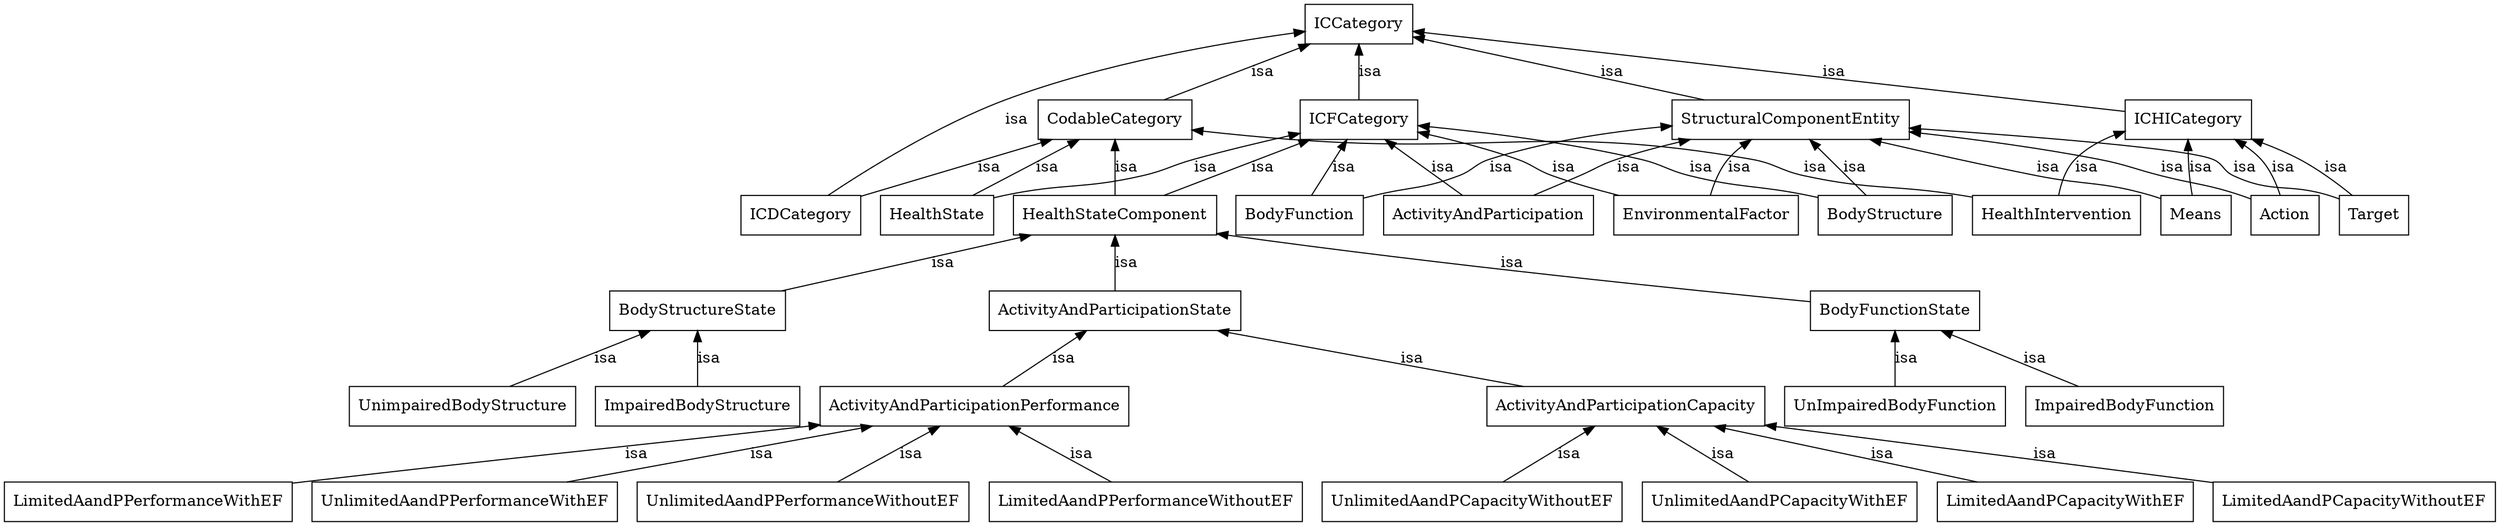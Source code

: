 digraph "whofic-harmonized-cm" {
	node [label="\N"];
	graph [bb="0,0,1870,476"];
	"http://who.int/whofic/ICDCategory" [label=ICDCategory, shape=box, color="0.0,0.0,0.0", fontcolor="0.0,0.0,0.0", pos="598,282", width="1.25", height="0.50"];
	"http://who.int/whofic/CodableCategory" [label=CodableCategory, shape=box, color="0.0,0.0,0.0", fontcolor="0.0,0.0,0.0", pos="832,370", width="1.58", height="0.50"];
	"http://who.int/whofic/ICCategory" [label=ICCategory, shape=box, color="0.0,0.0,0.0", fontcolor="0.0,0.0,0.0", pos="1030,458", width="1.11", height="0.50"];
	"http://who.int/whofic/UnimpairedBodyStructure" [label=UnimpairedBodyStructure, shape=box, color="0.0,0.0,0.0", fontcolor="0.0,0.0,0.0", pos="346,106", width="2.28", height="0.50"];
	"http://who.int/whofic/BodyStructureState" [label=BodyStructureState, shape=box, color="0.0,0.0,0.0", fontcolor="0.0,0.0,0.0", pos="520,194", width="1.75", height="0.50"];
	"http://who.int/whofic/HealthStateComponent" [label=HealthStateComponent, shape=box, color="0.0,0.0,0.0", fontcolor="0.0,0.0,0.0", pos="832,282", width="2.03", height="0.50"];
	"http://who.int/whofic/ICFCategory" [label=ICFCategory, shape=box, color="0.0,0.0,0.0", fontcolor="0.0,0.0,0.0", pos="1030,370", width="1.22", height="0.50"];
	"http://who.int/whofic/ICHICategory" [label=ICHICategory, shape=box, color="0.0,0.0,0.0", fontcolor="0.0,0.0,0.0", pos="1644,370", width="1.33", height="0.50"];
	"http://who.int/whofic/LimitedAandPPerformanceWithEF" [label=LimitedAandPPerformanceWithEF, shape=box, color="0.0,0.0,0.0", fontcolor="0.0,0.0,0.0", pos="107,18", width="2.97", height="0.50"];
	"http://who.int/whofic/ActivityAndParticipationPerformance" [label=ActivityAndParticipationPerformance, shape=box, color="0.0,0.0,0.0", fontcolor="0.0,0.0,0.0", pos="726,106", width="3.17", height="0.50"];
	"http://who.int/whofic/UnlimitedAandPCapacityWithoutEF" [label=UnlimitedAandPCapacityWithoutEF, shape=box, color="0.0,0.0,0.0", fontcolor="0.0,0.0,0.0", pos="1099,18", width="3.08", height="0.50"];
	"http://who.int/whofic/ActivityAndParticipationCapacity" [label=ActivityAndParticipationCapacity, shape=box, color="0.0,0.0,0.0", fontcolor="0.0,0.0,0.0", pos="1214,106", width="2.86", height="0.50"];
	"http://who.int/whofic/BodyStructure" [label=BodyStructure, shape=box, color="0.0,0.0,0.0", fontcolor="0.0,0.0,0.0", pos="1414,282", width="1.36", height="0.50"];
	"http://who.int/whofic/StructuralComponentEntity" [label=StructuralComponentEntity, shape=box, color="0.0,0.0,0.0", fontcolor="0.0,0.0,0.0", pos="1360,370", width="2.36", height="0.50"];
	"http://who.int/whofic/ActivityAndParticipationState" [label=ActivityAndParticipationState, shape=box, color="0.0,0.0,0.0", fontcolor="0.0,0.0,0.0", pos="832,194", width="2.58", height="0.50"];
	"http://who.int/whofic/EnvironmentalFactor" [label=EnvironmentalFactor, shape=box, color="0.0,0.0,0.0", fontcolor="0.0,0.0,0.0", pos="1280,282", width="1.86", height="0.50"];
	"http://who.int/whofic/UnlimitedAandPCapacityWithEF" [label=UnlimitedAandPCapacityWithEF, shape=box, color="0.0,0.0,0.0", fontcolor="0.0,0.0,0.0", pos="1330,18", width="2.83", height="0.50"];
	"http://who.int/whofic/UnImpairedBodyFunction" [label=UnImpairedBodyFunction, shape=box, color="0.0,0.0,0.0", fontcolor="0.0,0.0,0.0", pos="1417,106", width="2.28", height="0.50"];
	"http://who.int/whofic/BodyFunctionState" [label=BodyFunctionState, shape=box, color="0.0,0.0,0.0", fontcolor="0.0,0.0,0.0", pos="1417,194", width="1.72", height="0.50"];
	"http://who.int/whofic/UnlimitedAandPPerformanceWithEF" [label=UnlimitedAandPPerformanceWithEF, shape=box, color="0.0,0.0,0.0", fontcolor="0.0,0.0,0.0", pos="345,18", width="3.14", height="0.50"];
	"http://who.int/whofic/Target" [label=Target, shape=box, color="0.0,0.0,0.0", fontcolor="0.0,0.0,0.0", pos="1792,282", width="0.75", height="0.50"];
	"http://who.int/whofic/UnlimitedAandPPerformanceWithoutEF" [label=UnlimitedAandPPerformanceWithoutEF, shape=box, color="0.0,0.0,0.0", fontcolor="0.0,0.0,0.0", pos="598,18", width="3.39", height="0.50"];
	"http://who.int/whofic/BodyFunction" [label=BodyFunction, shape=box, color="0.0,0.0,0.0", fontcolor="0.0,0.0,0.0", pos="971,282", width="1.33", height="0.50"];
	"http://who.int/whofic/HealthState" [label=HealthState, shape=box, color="0.0,0.0,0.0", fontcolor="0.0,0.0,0.0", pos="701,282", width="1.11", height="0.50"];
	"http://who.int/whofic/HealthIntervention" [label=HealthIntervention, shape=box, color="0.0,0.0,0.0", fontcolor="0.0,0.0,0.0", pos="1542,282", width="1.69", height="0.50"];
	"http://who.int/whofic/LimitedAandPCapacityWithEF" [label=LimitedAandPCapacityWithEF, shape=box, color="0.0,0.0,0.0", fontcolor="0.0,0.0,0.0", pos="1546,18", width="2.67", height="0.50"];
	"http://who.int/whofic/ImpairedBodyFunction" [label=ImpairedBodyFunction, shape=box, color="0.0,0.0,0.0", fontcolor="0.0,0.0,0.0", pos="1590,106", width="2.03", height="0.50"];
	"http://who.int/whofic/Means" [label=Means, shape=box, color="0.0,0.0,0.0", fontcolor="0.0,0.0,0.0", pos="1648,282", width="0.75", height="0.50"];
	"http://who.int/whofic/LimitedAandPCapacityWithoutEF" [label=LimitedAandPCapacityWithoutEF, shape=box, color="0.0,0.0,0.0", fontcolor="0.0,0.0,0.0", pos="1765,18", width="2.92", height="0.50"];
	"http://who.int/whofic/ActivityAndParticipation" [label=ActivityAndParticipation, shape=box, color="0.0,0.0,0.0", fontcolor="0.0,0.0,0.0", pos="1116,282", width="2.19", height="0.50"];
	"http://who.int/whofic/Action" [label=Action, shape=box, color="0.0,0.0,0.0", fontcolor="0.0,0.0,0.0", pos="1720,282", width="0.75", height="0.50"];
	"http://who.int/whofic/LimitedAandPPerformanceWithoutEF" [label=LimitedAandPPerformanceWithoutEF, shape=box, color="0.0,0.0,0.0", fontcolor="0.0,0.0,0.0", pos="854,18", width="3.22", height="0.50"];
	"http://who.int/whofic/ImpairedBodyStructure" [label=ImpairedBodyStructure, shape=box, color="0.0,0.0,0.0", fontcolor="0.0,0.0,0.0", pos="520,106", width="2.06", height="0.50"];
	"http://who.int/whofic/CodableCategory" -> "http://who.int/whofic/ICDCategory" [dir=back, label=isa, color="0.0,0.0,0.0", fontcolor="0.0,0.0,0.0", pos="s,784,352 775,348 734,333 681,313 643,299", lp="745,326"];
	"http://who.int/whofic/ICCategory" -> "http://who.int/whofic/ICDCategory" [dir=back, label=isa, color="0.0,0.0,0.0", fontcolor="0.0,0.0,0.0", pos="s,990,452 980,451 923,442 827,422 751,388 700,364 648,324 619,300", lp="765,370"];
	"http://who.int/whofic/BodyStructureState" -> "http://who.int/whofic/UnimpairedBodyStructure" [dir=back, label=isa, color="0.0,0.0,0.0", fontcolor="0.0,0.0,0.0", pos="s,484,176 475,171 446,157 409,138 382,124", lp="458,150"];
	"http://who.int/whofic/ICFCategory" -> "http://who.int/whofic/HealthStateComponent" [dir=back, label=isa, color="0.0,0.0,0.0", fontcolor="0.0,0.0,0.0", pos="s,995,352 986,348 966,338 944,327 923,318 910,312 895,306 881,300", lp="971,326"];
	"http://who.int/whofic/CodableCategory" -> "http://who.int/whofic/HealthStateComponent" [dir=back, label=isa, color="0.0,0.0,0.0", fontcolor="0.0,0.0,0.0", pos="s,832,352 832,342 832,328 832,312 832,300", lp="840,326"];
	"http://who.int/whofic/ICCategory" -> "http://who.int/whofic/ICHICategory" [dir=back, label=isa, color="0.0,0.0,0.0", fontcolor="0.0,0.0,0.0", pos="s,1070,452 1080,451 1196,435 1481,394 1596,377", lp="1379,414"];
	"http://who.int/whofic/ActivityAndParticipationPerformance" -> "http://who.int/whofic/LimitedAandPPerformanceWithEF" [dir=back, label=isa, color="0.0,0.0,0.0", fontcolor="0.0,0.0,0.0", pos="s,612,89 602,88 433,64 389,60 223,36 220,36 217,35 214,35", lp="495,62"];
	"http://who.int/whofic/ActivityAndParticipationCapacity" -> "http://who.int/whofic/UnlimitedAandPCapacityWithoutEF" [dir=back, label=isa, color="0.0,0.0,0.0", fontcolor="0.0,0.0,0.0", pos="s,1190,88 1182,82 1164,67 1140,49 1123,36", lp="1172,62"];
	"http://who.int/whofic/StructuralComponentEntity" -> "http://who.int/whofic/BodyStructure" [dir=back, label=isa, color="0.0,0.0,0.0", fontcolor="0.0,0.0,0.0", pos="s,1371,352 1376,343 1385,329 1396,312 1403,300", lp="1396,326"];
	"http://who.int/whofic/ICFCategory" -> "http://who.int/whofic/BodyStructure" [dir=back, label=isa, color="0.0,0.0,0.0", fontcolor="0.0,0.0,0.0", pos="s,1074,368 1084,367 1132,363 1202,354 1261,334 1274,329 1276,323 1290,318 1318,306 1326,308 1356,300 1359,299 1362,298 1365,297", lp="1297,326"];
	"http://who.int/whofic/ActivityAndParticipationState" -> "http://who.int/whofic/ActivityAndParticipationPerformance" [dir=back, label=isa, color="0.0,0.0,0.0", fontcolor="0.0,0.0,0.0", pos="s,810,176 802,169 785,155 763,137 748,124", lp="798,150"];
	"http://who.int/whofic/ICFCategory" -> "http://who.int/whofic/EnvironmentalFactor" [dir=back, label=isa, color="0.0,0.0,0.0", fontcolor="0.0,0.0,0.0", pos="s,1074,362 1084,360 1111,354 1145,346 1174,334 1186,328 1188,324 1201,318 1213,312 1226,306 1238,300", lp="1208,326"];
	"http://who.int/whofic/StructuralComponentEntity" -> "http://who.int/whofic/EnvironmentalFactor" [dir=back, label=isa, color="0.0,0.0,0.0", fontcolor="0.0,0.0,0.0", pos="s,1341,352 1334,345 1330,341 1326,338 1323,334 1313,323 1302,310 1294,300", lp="1330,326"];
	"http://who.int/whofic/ActivityAndParticipationCapacity" -> "http://who.int/whofic/UnlimitedAandPCapacityWithEF" [dir=back, label=isa, color="0.0,0.0,0.0", fontcolor="0.0,0.0,0.0", pos="s,1238,88 1246,82 1265,67 1289,49 1306,36", lp="1285,62"];
	"http://who.int/whofic/BodyFunctionState" -> "http://who.int/whofic/UnImpairedBodyFunction" [dir=back, label=isa, color="0.0,0.0,0.0", fontcolor="0.0,0.0,0.0", pos="s,1417,176 1417,166 1417,152 1417,136 1417,124", lp="1424,150"];
	"http://who.int/whofic/ICCategory" -> "http://who.int/whofic/ICFCategory" [dir=back, label=isa, color="0.0,0.0,0.0", fontcolor="0.0,0.0,0.0", pos="s,1030,440 1030,430 1030,416 1030,400 1030,388", lp="1038,414"];
	"http://who.int/whofic/ICCategory" -> "http://who.int/whofic/StructuralComponentEntity" [dir=back, label=isa, color="0.0,0.0,0.0", fontcolor="0.0,0.0,0.0", pos="s,1070,447 1080,444 1136,430 1229,405 1292,388", lp="1221,414"];
	"http://who.int/whofic/ICCategory" -> "http://who.int/whofic/CodableCategory" [dir=back, label=isa, color="0.0,0.0,0.0", fontcolor="0.0,0.0,0.0", pos="s,990,440 980,436 947,421 904,402 873,388", lp="958,414"];
	"http://who.int/whofic/HealthStateComponent" -> "http://who.int/whofic/ActivityAndParticipationState" [dir=back, label=isa, color="0.0,0.0,0.0", fontcolor="0.0,0.0,0.0", pos="s,832,264 832,254 832,240 832,224 832,212", lp="840,238"];
	"http://who.int/whofic/ActivityAndParticipationPerformance" -> "http://who.int/whofic/UnlimitedAandPPerformanceWithEF" [dir=back, label=isa, color="0.0,0.0,0.0", fontcolor="0.0,0.0,0.0", pos="s,648,88 638,86 574,71 486,50 423,36", lp="579,62"];
	"http://who.int/whofic/StructuralComponentEntity" -> "http://who.int/whofic/Target" [dir=back, label=isa, color="0.0,0.0,0.0", fontcolor="0.0,0.0,0.0", pos="s,1445,366 1455,365 1529,360 1625,350 1660,334 1669,329 1667,322 1677,318 1708,301 1722,312 1756,300 1759,299 1762,297 1765,296", lp="1684,326"];
	"http://who.int/whofic/ICHICategory" -> "http://who.int/whofic/Target" [dir=back, label=isa, color="0.0,0.0,0.0", fontcolor="0.0,0.0,0.0", pos="s,1688,352 1697,348 1706,344 1716,339 1724,334 1740,324 1758,311 1771,300", lp="1749,326"];
	"http://who.int/whofic/ActivityAndParticipationPerformance" -> "http://who.int/whofic/UnlimitedAandPPerformanceWithoutEF" [dir=back, label=isa, color="0.0,0.0,0.0", fontcolor="0.0,0.0,0.0", pos="s,700,88 692,82 671,68 644,49 625,36", lp="683,62"];
	"http://who.int/whofic/ICFCategory" -> "http://who.int/whofic/BodyFunction" [dir=back, label=isa, color="0.0,0.0,0.0", fontcolor="0.0,0.0,0.0", pos="s,1018,352 1012,344 1002,330 991,312 983,300", lp="1015,326"];
	"http://who.int/whofic/StructuralComponentEntity" -> "http://who.int/whofic/BodyFunction" [dir=back, label=isa, color="0.0,0.0,0.0", fontcolor="0.0,0.0,0.0", pos="s,1275,358 1265,356 1228,350 1187,342 1150,334 1125,328 1120,324 1096,318 1065,309 1058,308 1028,300 1025,299 1022,298 1019,297", lp="1166,326"];
	"http://who.int/whofic/CodableCategory" -> "http://who.int/whofic/HealthState" [dir=back, label=isa, color="0.0,0.0,0.0", fontcolor="0.0,0.0,0.0", pos="s,805,352 797,346 775,332 748,313 728,300", lp="787,326"];
	"http://who.int/whofic/ICFCategory" -> "http://who.int/whofic/HealthState" [dir=back, label=isa, color="0.0,0.0,0.0", fontcolor="0.0,0.0,0.0", pos="s,986,357 976,354 954,349 927,341 904,334 881,327 875,323 851,318 807,307 795,311 750,300 747,299 744,298 741,297", lp="921,326"];
	"http://who.int/whofic/CodableCategory" -> "http://who.int/whofic/HealthIntervention" [dir=back, label=isa, color="0.0,0.0,0.0", fontcolor="0.0,0.0,0.0", pos="s,889,362 899,361 924,357 952,354 977,352 1057,345 1261,359 1338,334 1350,329 1350,322 1362,318 1408,299 1423,310 1472,300 1475,\
299 1478,299 1481,298", lp="1369,326"];
	"http://who.int/whofic/ICHICategory" -> "http://who.int/whofic/HealthIntervention" [dir=back, label=isa, color="0.0,0.0,0.0", fontcolor="0.0,0.0,0.0", pos="s,1596,356 1587,351 1578,346 1570,341 1563,334 1554,325 1548,311 1545,300", lp="1570,326"];
	"http://who.int/whofic/ActivityAndParticipationCapacity" -> "http://who.int/whofic/LimitedAandPCapacityWithEF" [dir=back, label=isa, color="0.0,0.0,0.0", fontcolor="0.0,0.0,0.0", pos="s,1282,88 1292,85 1348,71 1424,50 1478,36", lp="1406,62"];
	"http://who.int/whofic/BodyFunctionState" -> "http://who.int/whofic/ImpairedBodyFunction" [dir=back, label=isa, color="0.0,0.0,0.0", fontcolor="0.0,0.0,0.0", pos="s,1452,176 1461,171 1490,157 1527,138 1554,124", lp="1520,150"];
	"http://who.int/whofic/HealthStateComponent" -> "http://who.int/whofic/BodyFunctionState" [dir=back, label=isa, color="0.0,0.0,0.0", fontcolor="0.0,0.0,0.0", pos="s,905,266 915,264 1080,235 1261,212 1355,201", lp="1127,238"];
	"http://who.int/whofic/StructuralComponentEntity" -> "http://who.int/whofic/Means" [dir=back, label=isa, color="0.0,0.0,0.0", fontcolor="0.0,0.0,0.0", pos="s,1416,352 1426,349 1457,339 1497,327 1533,318 1567,308 1578,312 1612,300 1615,299 1618,297 1621,296", lp="1540,326"];
	"http://who.int/whofic/ICHICategory" -> "http://who.int/whofic/Means" [dir=back, label=isa, color="0.0,0.0,0.0", fontcolor="0.0,0.0,0.0", pos="s,1644,352 1644,342 1644,334 1644,326 1645,318 1645,312 1645,306 1646,300", lp="1652,326"];
	"http://who.int/whofic/ActivityAndParticipationCapacity" -> "http://who.int/whofic/LimitedAandPCapacityWithoutEF" [dir=back, label=isa, color="0.0,0.0,0.0", fontcolor="0.0,0.0,0.0", pos="s,1317,89 1327,87 1447,68 1573,49 1660,34", lp="1536,62"];
	"http://who.int/whofic/StructuralComponentEntity" -> "http://who.int/whofic/ActivityAndParticipation" [dir=back, label=isa, color="0.0,0.0,0.0", fontcolor="0.0,0.0,0.0", pos="s,1293,352 1283,349 1271,345 1258,340 1246,334 1233,328 1232,323 1220,318 1206,311 1190,305 1175,300", lp="1257,326"];
	"http://who.int/whofic/ICFCategory" -> "http://who.int/whofic/ActivityAndParticipation" [dir=back, label=isa, color="0.0,0.0,0.0", fontcolor="0.0,0.0,0.0", pos="s,1048,352 1055,345 1069,330 1085,313 1098,300", lp="1084,326"];
	"http://who.int/whofic/StructuralComponentEntity" -> "http://who.int/whofic/Action" [dir=back, label=isa, color="0.0,0.0,0.0", fontcolor="0.0,0.0,0.0", pos="s,1445,359 1455,357 1493,352 1538,344 1578,334 1598,328 1603,324 1624,318 1650,309 1658,310 1684,300 1687,299 1690,297 1693,296", lp="1631,326"];
	"http://who.int/whofic/ICHICategory" -> "http://who.int/whofic/Action" [dir=back, label=isa, color="0.0,0.0,0.0", fontcolor="0.0,0.0,0.0", pos="s,1677,352 1685,346 1690,343 1694,338 1698,334 1706,324 1712,311 1715,300", lp="1712,326"];
	"http://who.int/whofic/ActivityAndParticipationPerformance" -> "http://who.int/whofic/LimitedAandPPerformanceWithoutEF" [dir=back, label=isa, color="0.0,0.0,0.0", fontcolor="0.0,0.0,0.0", pos="s,752,88 760,82 781,68 808,49 827,36", lp="807,62"];
	"http://who.int/whofic/HealthStateComponent" -> "http://who.int/whofic/BodyStructureState" [dir=back, label=isa, color="0.0,0.0,0.0", fontcolor="0.0,0.0,0.0", pos="s,768,264 758,261 705,246 634,226 583,212", lp="713,238"];
	"http://who.int/whofic/ActivityAndParticipationState" -> "http://who.int/whofic/ActivityAndParticipationCapacity" [dir=back, label=isa, color="0.0,0.0,0.0", fontcolor="0.0,0.0,0.0", pos="s,910,176 920,174 985,159 1073,138 1136,124", lp="1054,150"];
	"http://who.int/whofic/BodyStructureState" -> "http://who.int/whofic/ImpairedBodyStructure" [dir=back, label=isa, color="0.0,0.0,0.0", fontcolor="0.0,0.0,0.0", pos="s,520,176 520,166 520,152 520,136 520,124", lp="528,150"];
}
